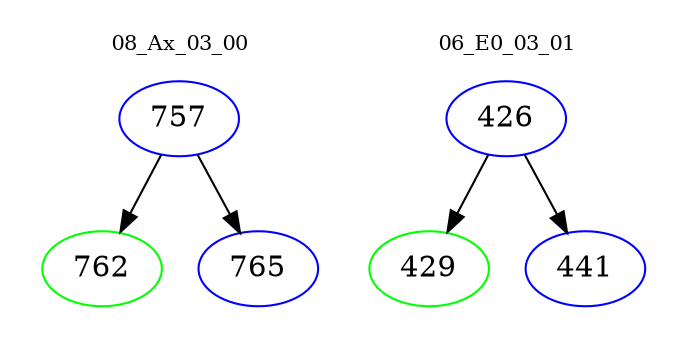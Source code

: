 digraph{
subgraph cluster_0 {
color = white
label = "08_Ax_03_00";
fontsize=10;
T0_757 [label="757", color="blue"]
T0_757 -> T0_762 [color="black"]
T0_762 [label="762", color="green"]
T0_757 -> T0_765 [color="black"]
T0_765 [label="765", color="blue"]
}
subgraph cluster_1 {
color = white
label = "06_E0_03_01";
fontsize=10;
T1_426 [label="426", color="blue"]
T1_426 -> T1_429 [color="black"]
T1_429 [label="429", color="green"]
T1_426 -> T1_441 [color="black"]
T1_441 [label="441", color="blue"]
}
}
